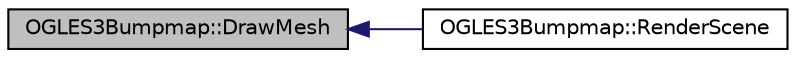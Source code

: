 digraph "OGLES3Bumpmap::DrawMesh"
{
  edge [fontname="Helvetica",fontsize="10",labelfontname="Helvetica",labelfontsize="10"];
  node [fontname="Helvetica",fontsize="10",shape=record];
  rankdir="LR";
  Node1 [label="OGLES3Bumpmap::DrawMesh",height=0.2,width=0.4,color="black", fillcolor="grey75", style="filled", fontcolor="black"];
  Node1 -> Node2 [dir="back",color="midnightblue",fontsize="10",style="solid",fontname="Helvetica"];
  Node2 [label="OGLES3Bumpmap::RenderScene",height=0.2,width=0.4,color="black", fillcolor="white", style="filled",URL="$class_o_g_l_e_s3_bumpmap.html#a390f832d5c8208dff4d48c733543516e"];
}
